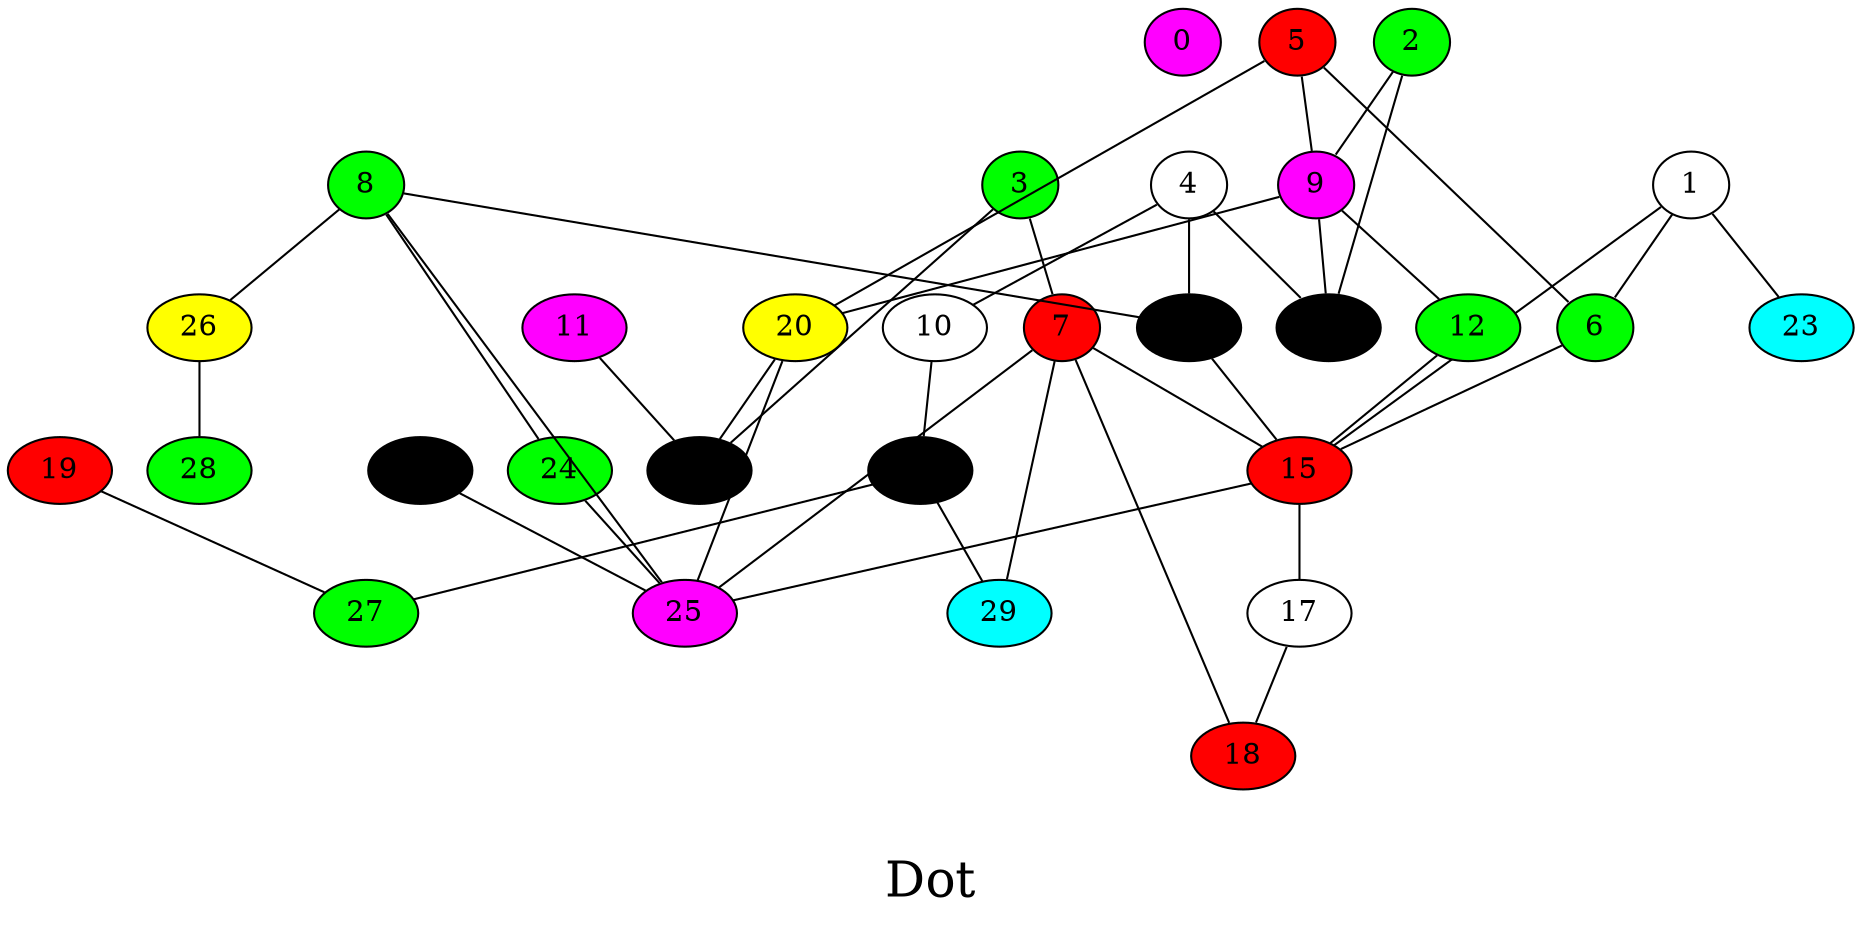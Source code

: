 /*****
Dot
*****/

graph G {
  graph [splines=false overlap=false]
  node  [shape=ellipse, width=0.3, height=0.3]
  0 [style=filled, fillcolor="magenta"];
  1 [style=filled, fillcolor="white"];
  2 [style=filled, fillcolor="green"];
  3 [style=filled, fillcolor="green"];
  4 [style=filled, fillcolor="white"];
  5 [style=filled, fillcolor="red"];
  6 [style=filled, fillcolor="green"];
  7 [style=filled, fillcolor="red"];
  8 [style=filled, fillcolor="green"];
  9 [style=filled, fillcolor="magenta"];
  10 [style=filled, fillcolor="white"];
  11 [style=filled, fillcolor="magenta"];
  12 [style=filled, fillcolor="green"];
  13 [style=filled, fillcolor="black"];
  14 [style=filled, fillcolor="black"];
  15 [style=filled, fillcolor="red"];
  16 [style=filled, fillcolor="black"];
  17 [style=filled, fillcolor="white"];
  18 [style=filled, fillcolor="red"];
  19 [style=filled, fillcolor="red"];
  20 [style=filled, fillcolor="yellow"];
  21 [style=filled, fillcolor="black"];
  22 [style=filled, fillcolor="black"];
  23 [style=filled, fillcolor="cyan"];
  24 [style=filled, fillcolor="green"];
  25 [style=filled, fillcolor="magenta"];
  26 [style=filled, fillcolor="yellow"];
  27 [style=filled, fillcolor="green"];
  28 [style=filled, fillcolor="green"];
  29 [style=filled, fillcolor="cyan"];
  1 -- 6;
  1 -- 15;
  1 -- 23;
  2 -- 9;
  2 -- 21;
  3 -- 7;
  3 -- 22;
  4 -- 10;
  4 -- 14;
  4 -- 21;
  5 -- 6;
  5 -- 9;
  5 -- 20;
  6 -- 15;
  7 -- 15;
  7 -- 18;
  7 -- 25;
  7 -- 29;
  8 -- 14;
  8 -- 24;
  8 -- 25;
  8 -- 26;
  9 -- 12;
  9 -- 20;
  9 -- 21;
  10 -- 13;
  11 -- 22;
  12 -- 15;
  13 -- 27;
  13 -- 29;
  14 -- 15;
  15 -- 17;
  15 -- 25;
  16 -- 25;
  17 -- 18;
  19 -- 27;
  20 -- 22;
  20 -- 25;
  24 -- 25;
  26 -- 28;
  label = "\nDot\n";  fontsize=24;
}
